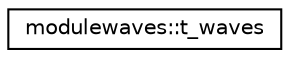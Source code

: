 digraph "Graphical Class Hierarchy"
{
 // LATEX_PDF_SIZE
  edge [fontname="Helvetica",fontsize="10",labelfontname="Helvetica",labelfontsize="10"];
  node [fontname="Helvetica",fontsize="10",shape=record];
  rankdir="LR";
  Node0 [label="modulewaves::t_waves",height=0.2,width=0.4,color="black", fillcolor="white", style="filled",URL="$structmodulewaves_1_1t__waves.html",tooltip=" "];
}
